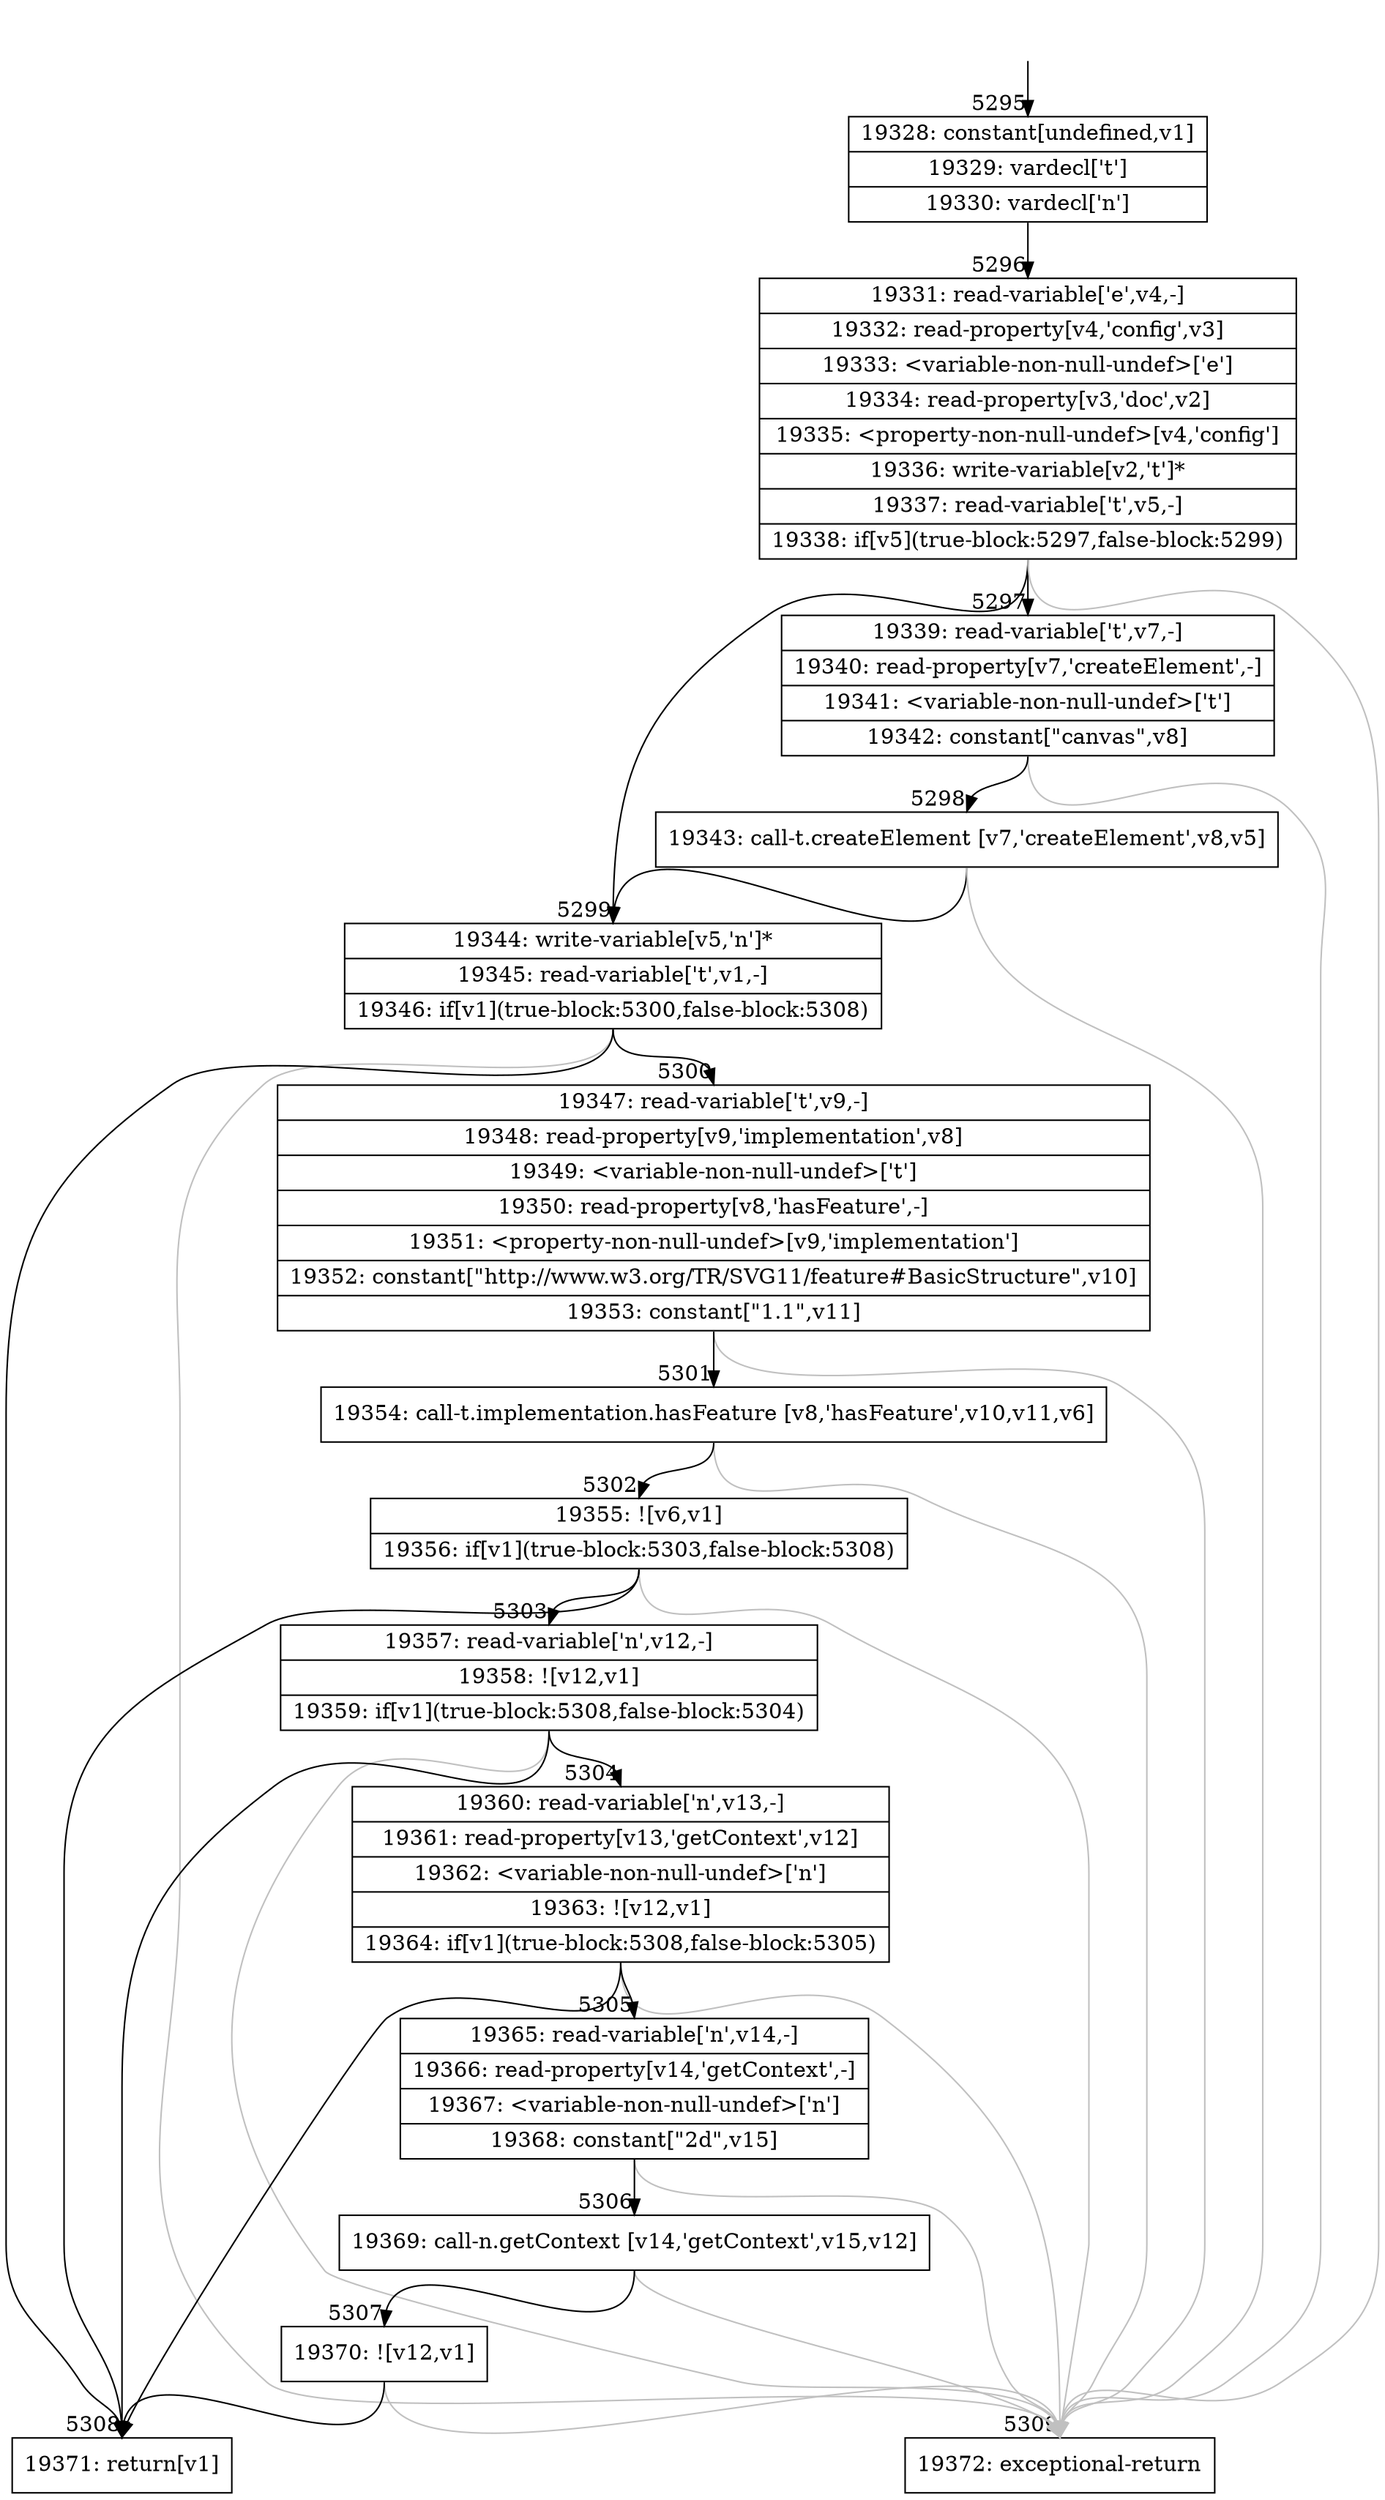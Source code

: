digraph {
rankdir="TD"
BB_entry254[shape=none,label=""];
BB_entry254 -> BB5295 [tailport=s, headport=n, headlabel="    5295"]
BB5295 [shape=record label="{19328: constant[undefined,v1]|19329: vardecl['t']|19330: vardecl['n']}" ] 
BB5295 -> BB5296 [tailport=s, headport=n, headlabel="      5296"]
BB5296 [shape=record label="{19331: read-variable['e',v4,-]|19332: read-property[v4,'config',v3]|19333: \<variable-non-null-undef\>['e']|19334: read-property[v3,'doc',v2]|19335: \<property-non-null-undef\>[v4,'config']|19336: write-variable[v2,'t']*|19337: read-variable['t',v5,-]|19338: if[v5](true-block:5297,false-block:5299)}" ] 
BB5296 -> BB5299 [tailport=s, headport=n, headlabel="      5299"]
BB5296 -> BB5297 [tailport=s, headport=n, headlabel="      5297"]
BB5296 -> BB5309 [tailport=s, headport=n, color=gray, headlabel="      5309"]
BB5297 [shape=record label="{19339: read-variable['t',v7,-]|19340: read-property[v7,'createElement',-]|19341: \<variable-non-null-undef\>['t']|19342: constant[\"canvas\",v8]}" ] 
BB5297 -> BB5298 [tailport=s, headport=n, headlabel="      5298"]
BB5297 -> BB5309 [tailport=s, headport=n, color=gray]
BB5298 [shape=record label="{19343: call-t.createElement [v7,'createElement',v8,v5]}" ] 
BB5298 -> BB5299 [tailport=s, headport=n]
BB5298 -> BB5309 [tailport=s, headport=n, color=gray]
BB5299 [shape=record label="{19344: write-variable[v5,'n']*|19345: read-variable['t',v1,-]|19346: if[v1](true-block:5300,false-block:5308)}" ] 
BB5299 -> BB5308 [tailport=s, headport=n, headlabel="      5308"]
BB5299 -> BB5300 [tailport=s, headport=n, headlabel="      5300"]
BB5299 -> BB5309 [tailport=s, headport=n, color=gray]
BB5300 [shape=record label="{19347: read-variable['t',v9,-]|19348: read-property[v9,'implementation',v8]|19349: \<variable-non-null-undef\>['t']|19350: read-property[v8,'hasFeature',-]|19351: \<property-non-null-undef\>[v9,'implementation']|19352: constant[\"http://www.w3.org/TR/SVG11/feature#BasicStructure\",v10]|19353: constant[\"1.1\",v11]}" ] 
BB5300 -> BB5301 [tailport=s, headport=n, headlabel="      5301"]
BB5300 -> BB5309 [tailport=s, headport=n, color=gray]
BB5301 [shape=record label="{19354: call-t.implementation.hasFeature [v8,'hasFeature',v10,v11,v6]}" ] 
BB5301 -> BB5302 [tailport=s, headport=n, headlabel="      5302"]
BB5301 -> BB5309 [tailport=s, headport=n, color=gray]
BB5302 [shape=record label="{19355: ![v6,v1]|19356: if[v1](true-block:5303,false-block:5308)}" ] 
BB5302 -> BB5308 [tailport=s, headport=n]
BB5302 -> BB5303 [tailport=s, headport=n, headlabel="      5303"]
BB5302 -> BB5309 [tailport=s, headport=n, color=gray]
BB5303 [shape=record label="{19357: read-variable['n',v12,-]|19358: ![v12,v1]|19359: if[v1](true-block:5308,false-block:5304)}" ] 
BB5303 -> BB5308 [tailport=s, headport=n]
BB5303 -> BB5304 [tailport=s, headport=n, headlabel="      5304"]
BB5303 -> BB5309 [tailport=s, headport=n, color=gray]
BB5304 [shape=record label="{19360: read-variable['n',v13,-]|19361: read-property[v13,'getContext',v12]|19362: \<variable-non-null-undef\>['n']|19363: ![v12,v1]|19364: if[v1](true-block:5308,false-block:5305)}" ] 
BB5304 -> BB5308 [tailport=s, headport=n]
BB5304 -> BB5305 [tailport=s, headport=n, headlabel="      5305"]
BB5304 -> BB5309 [tailport=s, headport=n, color=gray]
BB5305 [shape=record label="{19365: read-variable['n',v14,-]|19366: read-property[v14,'getContext',-]|19367: \<variable-non-null-undef\>['n']|19368: constant[\"2d\",v15]}" ] 
BB5305 -> BB5306 [tailport=s, headport=n, headlabel="      5306"]
BB5305 -> BB5309 [tailport=s, headport=n, color=gray]
BB5306 [shape=record label="{19369: call-n.getContext [v14,'getContext',v15,v12]}" ] 
BB5306 -> BB5307 [tailport=s, headport=n, headlabel="      5307"]
BB5306 -> BB5309 [tailport=s, headport=n, color=gray]
BB5307 [shape=record label="{19370: ![v12,v1]}" ] 
BB5307 -> BB5308 [tailport=s, headport=n]
BB5307 -> BB5309 [tailport=s, headport=n, color=gray]
BB5308 [shape=record label="{19371: return[v1]}" ] 
BB5309 [shape=record label="{19372: exceptional-return}" ] 
}
